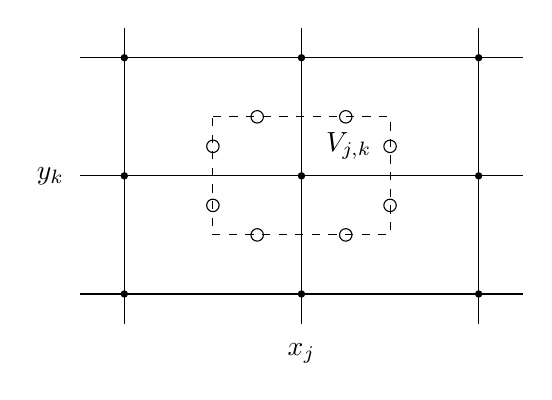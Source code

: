 \begin{tikzpicture}[scale=0.75]
  %uncomment to see grid on which it was generated:
  %\draw[dotted,step=1.0,black,very thin] (0,0) grid (6,4);

  % strong grid around elements
  \draw (-0.75,0) -- (6.75,0);
  \draw (-0.75,2) -- (6.75,2);
  \draw (-0.75,4) -- (6.75,4);
  \draw (0,-0.5) -- (0,4.5);
  \draw (3,-0.5) -- (3,4.5);
  \draw (6,-0.5) -- (6,4.5);

  % nodes
  \filldraw (0,0) circle (1.5pt);
  \filldraw (3,0) circle (1.5pt);
  \filldraw (6,0) circle (1.5pt);
  \filldraw (0,2) circle (1.5pt);
  \filldraw (3,2) circle (1.5pt);
  \filldraw (6,2) circle (1.5pt);
  \filldraw (0,4) circle (1.5pt);
  \filldraw (3,4) circle (1.5pt);
  \filldraw (6,4) circle (1.5pt);

  % outline control volume
  \draw[dashed] (1.5,3) -- (4.5,3) -- (4.5,1) -- (1.5,1) -- cycle;

  \draw (2.25,3) circle (3.0pt);
  \draw (3.75,3) circle (3.0pt);
  \draw (2.25,1) circle (3.0pt);
  \draw (3.75,1) circle (3.0pt);
  \draw (1.5,2.5) circle (3.0pt);
  \draw (4.5,2.5) circle (3.0pt);
  \draw (1.5,1.5) circle (3.0pt);
  \draw (4.5,1.5) circle (3.0pt);

  % label element and control volume
  \draw (3.8,2.5) node {$V_{j,k}$};

  % label center point and dims
  \draw (3,-1.0) node {$x_j$};
  \draw (-1.25,2) node {$y_k$};

\end{tikzpicture}
